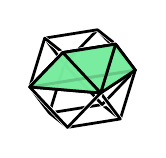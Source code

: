 % polymake for julian
% Sun Jul  8 17:40:28 2018
% unnamed

\begin{tikzpicture}[x  = {(0.9cm,-0.076cm)},
                    y  = {(-0.06cm,0.95cm)},
                    z  = {(-0.44cm,-0.29cm)},
                    scale = 0.5,
                    color = {lightgray}]


  % DEF POINTS
  \coordinate (v0_unnamed__1) at (1, 1, 0);
  \coordinate (v1_unnamed__1) at (1, 0, 1);
  \coordinate (v2_unnamed__1) at (0, 1, 1);
  \coordinate (v3_unnamed__1) at (1, 0, -1);
  \coordinate (v4_unnamed__1) at (0, 1, -1);
  \coordinate (v5_unnamed__1) at (1, -1, 0);
  \coordinate (v6_unnamed__1) at (0, -1, 1);
  \coordinate (v7_unnamed__1) at (-1, 1, 0);
  \coordinate (v8_unnamed__1) at (-1, 0, 1);
  \coordinate (v9_unnamed__1) at (0, -1, -1);
  \coordinate (v10_unnamed__1) at (-1, 0, -1);
  \coordinate (v11_unnamed__1) at (-1, -1, 0);


  % EDGES STYLE
  \definecolor{edgecolor_unnamed__1}{rgb}{ 0,0,0 }
  \tikzstyle{facestyle_unnamed__1} = [fill=none, fill opacity=0.85, preaction={draw=white, line cap=round, line width=1.5 pt}, draw=edgecolor_unnamed__1, line width=1 pt, line cap=round, line join=round]


  % FACES and EDGES and POINTS in the right order
  \draw[facestyle_unnamed__1] (v4_unnamed__1) -- (v0_unnamed__1) -- (v3_unnamed__1) -- (v4_unnamed__1) -- cycle;
  \draw[facestyle_unnamed__1] (v6_unnamed__1) -- (v11_unnamed__1) -- (v9_unnamed__1) -- (v5_unnamed__1) -- (v6_unnamed__1) -- cycle;
  \draw[facestyle_unnamed__1] (v5_unnamed__1) -- (v9_unnamed__1) -- (v3_unnamed__1) -- (v5_unnamed__1) -- cycle;
  \draw[facestyle_unnamed__1] (v10_unnamed__1) -- (v11_unnamed__1) -- (v8_unnamed__1) -- (v7_unnamed__1) -- (v10_unnamed__1) -- cycle;
  \draw[facestyle_unnamed__1] (v10_unnamed__1) -- (v7_unnamed__1) -- (v4_unnamed__1) -- (v10_unnamed__1) -- cycle;
  \draw[facestyle_unnamed__1] (v9_unnamed__1) -- (v11_unnamed__1) -- (v10_unnamed__1) -- (v9_unnamed__1) -- cycle;
  \draw[facestyle_unnamed__1] (v10_unnamed__1) -- (v4_unnamed__1) -- (v3_unnamed__1) -- (v9_unnamed__1) -- (v10_unnamed__1) -- cycle;


  %POINTS


  %FACETS
  \draw[facestyle_unnamed__1] (v8_unnamed__1) -- (v11_unnamed__1) -- (v6_unnamed__1) -- (v8_unnamed__1) -- cycle;


  %POINTS


  %FACETS
  \draw[facestyle_unnamed__1] (v7_unnamed__1) -- (v2_unnamed__1) -- (v0_unnamed__1) -- (v4_unnamed__1) -- (v7_unnamed__1) -- cycle;


  %POINTS


  %FACETS
  \draw[facestyle_unnamed__1] (v7_unnamed__1) -- (v8_unnamed__1) -- (v2_unnamed__1) -- (v7_unnamed__1) -- cycle;


  %POINTS


  %FACETS
  \draw[facestyle_unnamed__1] (v5_unnamed__1) -- (v3_unnamed__1) -- (v0_unnamed__1) -- (v1_unnamed__1) -- (v5_unnamed__1) -- cycle;


  %POINTS


  %FACETS
  \draw[facestyle_unnamed__1] (v6_unnamed__1) -- (v5_unnamed__1) -- (v1_unnamed__1) -- (v6_unnamed__1) -- cycle;


  %POINTS


  %FACETS
  \draw[facestyle_unnamed__1] (v2_unnamed__1) -- (v1_unnamed__1) -- (v0_unnamed__1) -- (v2_unnamed__1) -- cycle;


  %POINTS


  %FACETS
  \draw[facestyle_unnamed__1] (v8_unnamed__1) -- (v6_unnamed__1) -- (v1_unnamed__1) -- (v2_unnamed__1) -- (v8_unnamed__1) -- cycle;


  %POINTS


  %FACETS

  % DEF POINTS
  \coordinate (v0_unnamed__2) at (1, 1, 0);
  \coordinate (v1_unnamed__2) at (1, 0, 1);
  \coordinate (v2_unnamed__2) at (0, 1, 1);
  \coordinate (v3_unnamed__2) at (1, 0, -1);
  \coordinate (v4_unnamed__2) at (-1, 0, 1);


  % EDGES STYLE
  \definecolor{edgecolor_unnamed__2}{rgb}{ 0,0,0 }

  % FACES STYLE
  \definecolor{facetcolor_unnamed__2}{rgb}{ 0.467,0.925,0.62 }

  \tikzstyle{facestyle_unnamed__2} = [fill=facetcolor_unnamed__2, fill opacity=0.85, draw=edgecolor_unnamed__2, line width=1 pt, line cap=round, line join=round]


  % FACES and EDGES and POINTS in the right order
  \draw[facestyle_unnamed__2] (v4_unnamed__2) -- (v3_unnamed__2) -- (v1_unnamed__2) -- (v4_unnamed__2) -- cycle;
  \draw[facestyle_unnamed__2] (v4_unnamed__2) -- (v2_unnamed__2) -- (v0_unnamed__2) -- (v3_unnamed__2) -- (v4_unnamed__2) -- cycle;
  \draw[facestyle_unnamed__2] (v0_unnamed__2) -- (v1_unnamed__2) -- (v3_unnamed__2) -- (v0_unnamed__2) -- cycle;


  %POINTS


  %FACETS
  \draw[facestyle_unnamed__2] (v2_unnamed__2) -- (v1_unnamed__2) -- (v0_unnamed__2) -- (v2_unnamed__2) -- cycle;


  %POINTS


  %FACETS
  \draw[facestyle_unnamed__2] (v4_unnamed__2) -- (v1_unnamed__2) -- (v2_unnamed__2) -- (v4_unnamed__2) -- cycle;


  %POINTS


  %FACETS

\end{tikzpicture}

